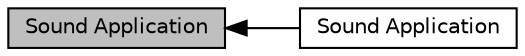 digraph "Sound Application"
{
  edge [fontname="Helvetica",fontsize="10",labelfontname="Helvetica",labelfontsize="10"];
  node [fontname="Helvetica",fontsize="10",shape=box];
  rankdir=LR;
  Node2 [label="Sound Application",height=0.2,width=0.4,color="black", fillcolor="white", style="filled",URL="$d5/da7/group__R__SW__PKG__93__SOUND__CALL__APP.html",tooltip="Functions that uses the audio codec to record and playback."];
  Node1 [label="Sound Application",height=0.2,width=0.4,color="black", fillcolor="grey75", style="filled", fontcolor="black",tooltip="Application that uses the audio codec to record and playback."];
  Node1->Node2 [shape=plaintext, dir="back", style="solid"];
}
